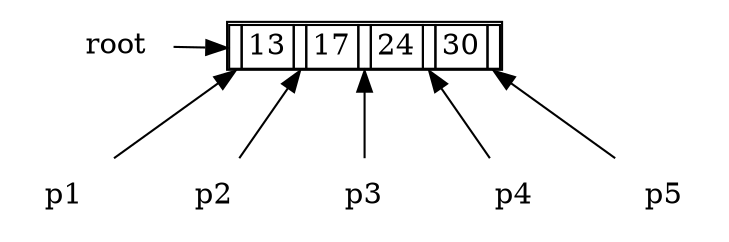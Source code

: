 digraph G
{
    splines=false
    "block"
    [
        shape = none
        label = <<table border="1" cellborder="1" cellspacing="0">
                    <tr>
                        <td port="connector0"></td>
                        <td port="key0">13</td>
                        <td port="connector1"></td>
                        <td port="key1">17</td>
                        <td port="connector2"></td>
                        <td port="key2">24</td>
                        <td port="connector3"></td>
                        <td port="key3">30</td>
                        <td port="connector4"></td>
                    </tr>
                </table>>
    ]

    "root" [ shape = none label="root" ]
    "p1" [ shape = none label="p1" ]
    "p2" [ shape = none label="p2" ]
    "p3" [ shape = none label="p3" ]
    "p4" [ shape = none label="p4" ]
    "p5" [ shape = none label="p5" ]
    "root" -> "block":"connector0"
    "p1" -> "block":"connector0"
    "p2" -> "block":"connector1"
    "p3" -> "block":"connector2"
    "p4" -> "block":"connector3"
    "p5" -> "block":"connector4"

    {rank=min; "block" "root"}
    {rank=max; "p1" "p2" "p3" "p4" "p5" }
}

